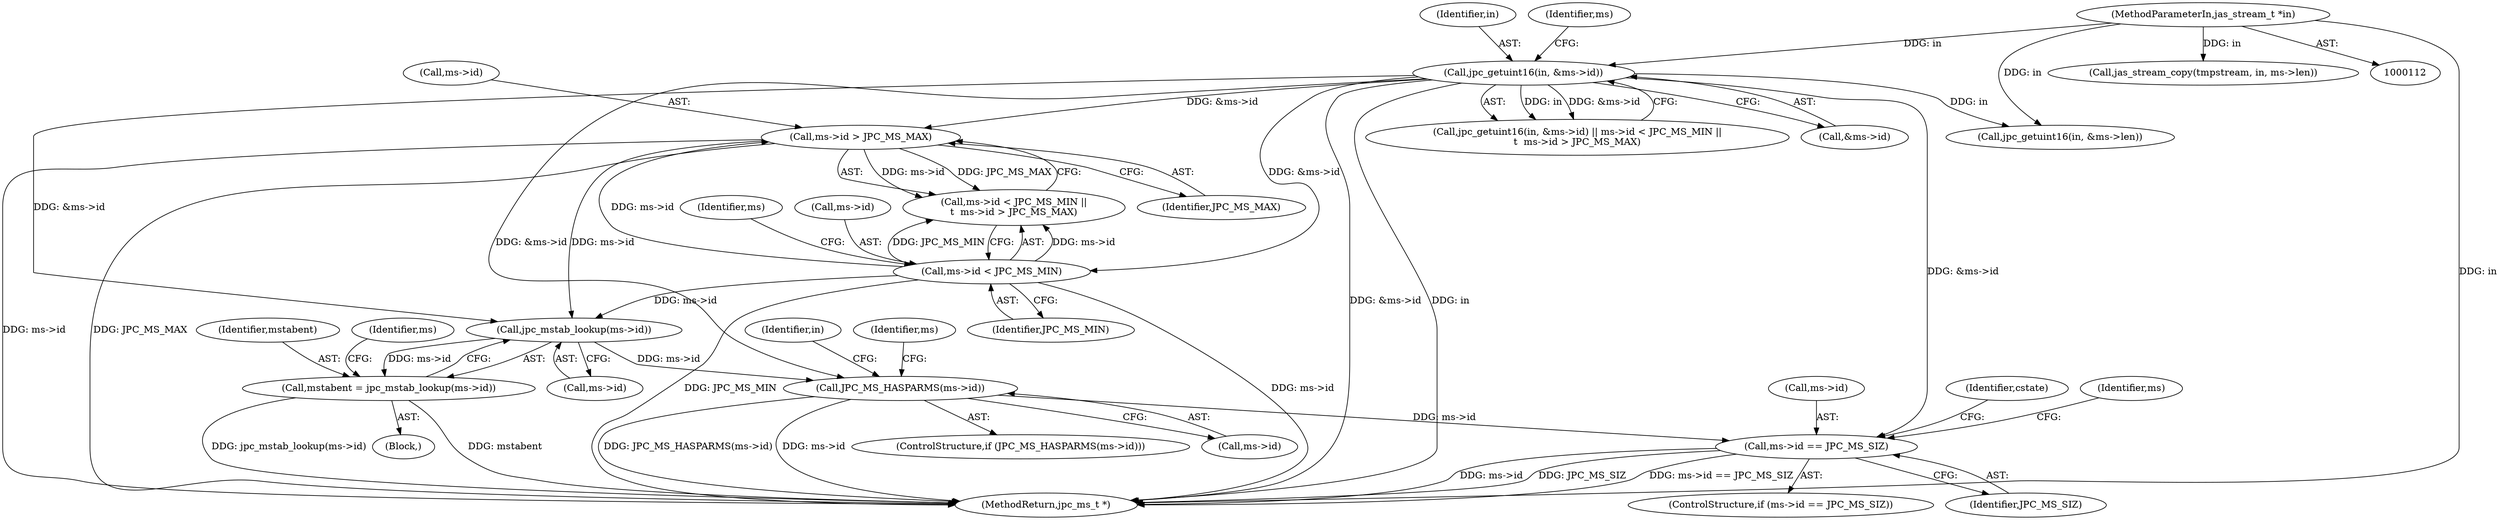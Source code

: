 digraph "0_jasper_d42b2388f7f8e0332c846675133acea151fc557a_34@pointer" {
"1000154" [label="(Call,jpc_mstab_lookup(ms->id))"];
"1000130" [label="(Call,jpc_getuint16(in, &ms->id))"];
"1000113" [label="(MethodParameterIn,jas_stream_t *in)"];
"1000142" [label="(Call,ms->id > JPC_MS_MAX)"];
"1000137" [label="(Call,ms->id < JPC_MS_MIN)"];
"1000152" [label="(Call,mstabent = jpc_mstab_lookup(ms->id))"];
"1000167" [label="(Call,JPC_MS_HASPARMS(ms->id))"];
"1000289" [label="(Call,ms->id == JPC_MS_SIZ)"];
"1000142" [label="(Call,ms->id > JPC_MS_MAX)"];
"1000297" [label="(Identifier,cstate)"];
"1000130" [label="(Call,jpc_getuint16(in, &ms->id))"];
"1000129" [label="(Call,jpc_getuint16(in, &ms->id) || ms->id < JPC_MS_MIN ||\n\t  ms->id > JPC_MS_MAX)"];
"1000139" [label="(Identifier,ms)"];
"1000175" [label="(Identifier,in)"];
"1000113" [label="(MethodParameterIn,jas_stream_t *in)"];
"1000293" [label="(Identifier,JPC_MS_SIZ)"];
"1000160" [label="(Identifier,ms)"];
"1000307" [label="(Identifier,ms)"];
"1000132" [label="(Call,&ms->id)"];
"1000167" [label="(Call,JPC_MS_HASPARMS(ms->id))"];
"1000288" [label="(ControlStructure,if (ms->id == JPC_MS_SIZ))"];
"1000143" [label="(Call,ms->id)"];
"1000290" [label="(Call,ms->id)"];
"1000115" [label="(Block,)"];
"1000155" [label="(Call,ms->id)"];
"1000144" [label="(Identifier,ms)"];
"1000289" [label="(Call,ms->id == JPC_MS_SIZ)"];
"1000153" [label="(Identifier,mstabent)"];
"1000141" [label="(Identifier,JPC_MS_MIN)"];
"1000174" [label="(Call,jpc_getuint16(in, &ms->len))"];
"1000308" [label="(MethodReturn,jpc_ms_t *)"];
"1000166" [label="(ControlStructure,if (JPC_MS_HASPARMS(ms->id)))"];
"1000168" [label="(Call,ms->id)"];
"1000209" [label="(Call,jas_stream_copy(tmpstream, in, ms->len))"];
"1000136" [label="(Call,ms->id < JPC_MS_MIN ||\n\t  ms->id > JPC_MS_MAX)"];
"1000152" [label="(Call,mstabent = jpc_mstab_lookup(ms->id))"];
"1000138" [label="(Call,ms->id)"];
"1000131" [label="(Identifier,in)"];
"1000137" [label="(Call,ms->id < JPC_MS_MIN)"];
"1000146" [label="(Identifier,JPC_MS_MAX)"];
"1000154" [label="(Call,jpc_mstab_lookup(ms->id))"];
"1000277" [label="(Identifier,ms)"];
"1000154" -> "1000152"  [label="AST: "];
"1000154" -> "1000155"  [label="CFG: "];
"1000155" -> "1000154"  [label="AST: "];
"1000152" -> "1000154"  [label="CFG: "];
"1000154" -> "1000152"  [label="DDG: ms->id"];
"1000130" -> "1000154"  [label="DDG: &ms->id"];
"1000142" -> "1000154"  [label="DDG: ms->id"];
"1000137" -> "1000154"  [label="DDG: ms->id"];
"1000154" -> "1000167"  [label="DDG: ms->id"];
"1000130" -> "1000129"  [label="AST: "];
"1000130" -> "1000132"  [label="CFG: "];
"1000131" -> "1000130"  [label="AST: "];
"1000132" -> "1000130"  [label="AST: "];
"1000139" -> "1000130"  [label="CFG: "];
"1000129" -> "1000130"  [label="CFG: "];
"1000130" -> "1000308"  [label="DDG: &ms->id"];
"1000130" -> "1000308"  [label="DDG: in"];
"1000130" -> "1000129"  [label="DDG: in"];
"1000130" -> "1000129"  [label="DDG: &ms->id"];
"1000113" -> "1000130"  [label="DDG: in"];
"1000130" -> "1000137"  [label="DDG: &ms->id"];
"1000130" -> "1000142"  [label="DDG: &ms->id"];
"1000130" -> "1000167"  [label="DDG: &ms->id"];
"1000130" -> "1000174"  [label="DDG: in"];
"1000130" -> "1000289"  [label="DDG: &ms->id"];
"1000113" -> "1000112"  [label="AST: "];
"1000113" -> "1000308"  [label="DDG: in"];
"1000113" -> "1000174"  [label="DDG: in"];
"1000113" -> "1000209"  [label="DDG: in"];
"1000142" -> "1000136"  [label="AST: "];
"1000142" -> "1000146"  [label="CFG: "];
"1000143" -> "1000142"  [label="AST: "];
"1000146" -> "1000142"  [label="AST: "];
"1000136" -> "1000142"  [label="CFG: "];
"1000142" -> "1000308"  [label="DDG: ms->id"];
"1000142" -> "1000308"  [label="DDG: JPC_MS_MAX"];
"1000142" -> "1000136"  [label="DDG: ms->id"];
"1000142" -> "1000136"  [label="DDG: JPC_MS_MAX"];
"1000137" -> "1000142"  [label="DDG: ms->id"];
"1000137" -> "1000136"  [label="AST: "];
"1000137" -> "1000141"  [label="CFG: "];
"1000138" -> "1000137"  [label="AST: "];
"1000141" -> "1000137"  [label="AST: "];
"1000144" -> "1000137"  [label="CFG: "];
"1000136" -> "1000137"  [label="CFG: "];
"1000137" -> "1000308"  [label="DDG: JPC_MS_MIN"];
"1000137" -> "1000308"  [label="DDG: ms->id"];
"1000137" -> "1000136"  [label="DDG: ms->id"];
"1000137" -> "1000136"  [label="DDG: JPC_MS_MIN"];
"1000152" -> "1000115"  [label="AST: "];
"1000153" -> "1000152"  [label="AST: "];
"1000160" -> "1000152"  [label="CFG: "];
"1000152" -> "1000308"  [label="DDG: mstabent"];
"1000152" -> "1000308"  [label="DDG: jpc_mstab_lookup(ms->id)"];
"1000167" -> "1000166"  [label="AST: "];
"1000167" -> "1000168"  [label="CFG: "];
"1000168" -> "1000167"  [label="AST: "];
"1000175" -> "1000167"  [label="CFG: "];
"1000277" -> "1000167"  [label="CFG: "];
"1000167" -> "1000308"  [label="DDG: ms->id"];
"1000167" -> "1000308"  [label="DDG: JPC_MS_HASPARMS(ms->id)"];
"1000167" -> "1000289"  [label="DDG: ms->id"];
"1000289" -> "1000288"  [label="AST: "];
"1000289" -> "1000293"  [label="CFG: "];
"1000290" -> "1000289"  [label="AST: "];
"1000293" -> "1000289"  [label="AST: "];
"1000297" -> "1000289"  [label="CFG: "];
"1000307" -> "1000289"  [label="CFG: "];
"1000289" -> "1000308"  [label="DDG: ms->id"];
"1000289" -> "1000308"  [label="DDG: JPC_MS_SIZ"];
"1000289" -> "1000308"  [label="DDG: ms->id == JPC_MS_SIZ"];
}
